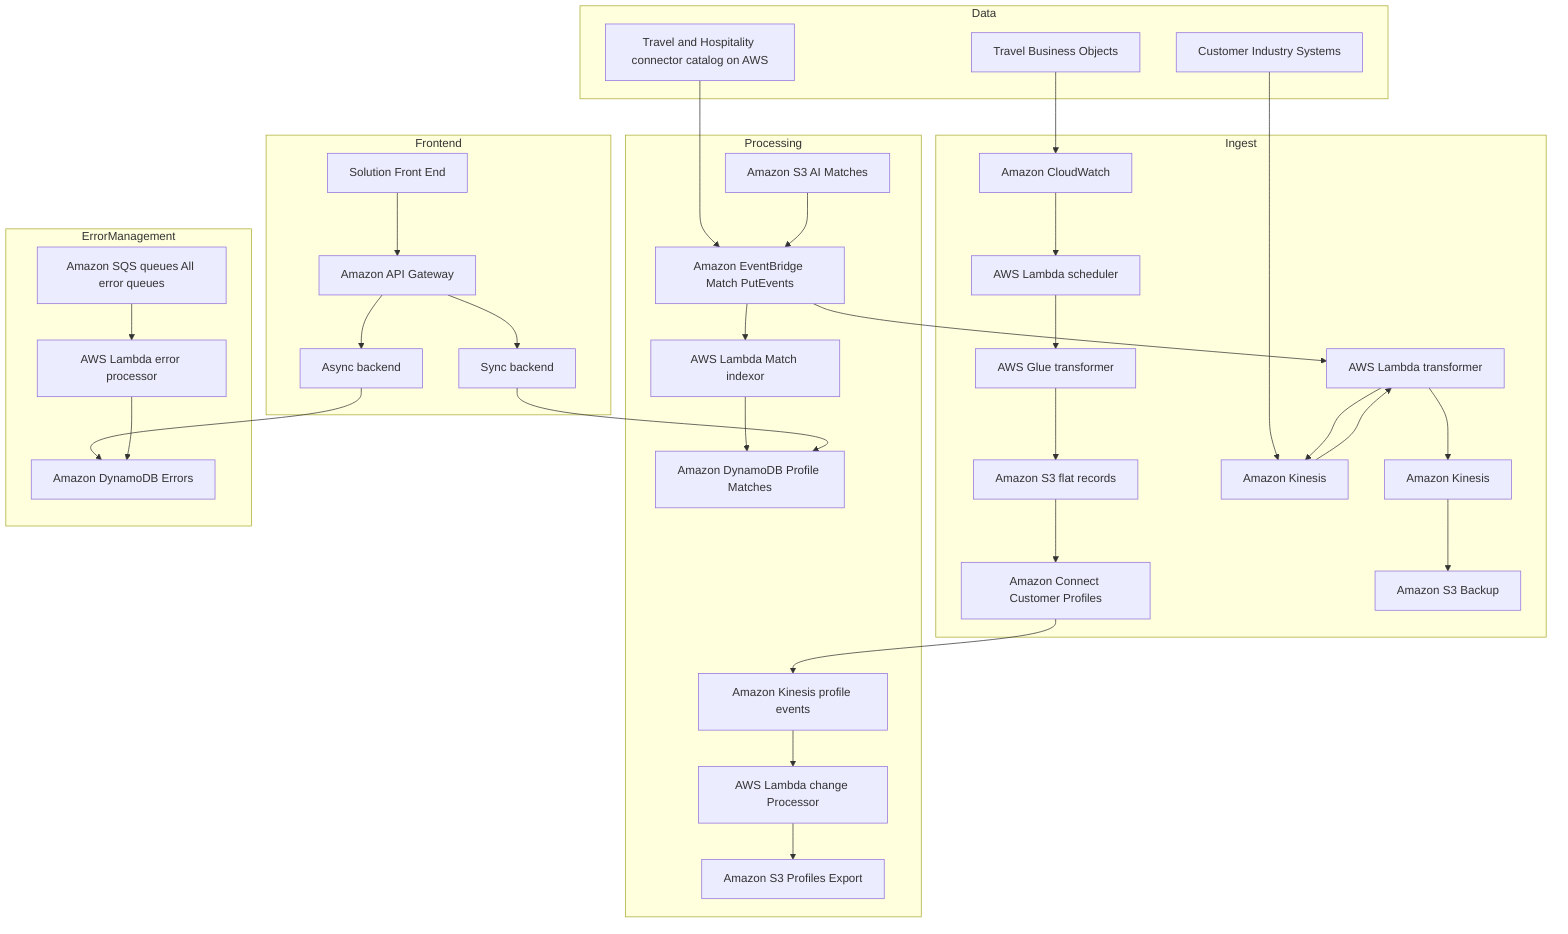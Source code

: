 graph TD
    subgraph Data
        TBO[Travel Business Objects]
        THC[Travel and Hospitality connector catalog on AWS]
        CIS[Customer Industry Systems]
    end

    subgraph Ingest
        ACW[Amazon CloudWatch]
        AWSLambda1[AWS Lambda scheduler]
        AWSGlue[AWS Glue transformer]
        AmazonS3[Amazon S3 flat records]
        AmazonConnect[Amazon Connect Customer Profiles]
        AmazonKinesis1[Amazon Kinesis]
        AWSLambda2[AWS Lambda transformer]
        AmazonKinesis2[Amazon Kinesis]
        AmazonS3Backup[Amazon S3 Backup]
    end

    subgraph Processing
        AmazonS3AI[Amazon S3 AI Matches]
        AmazonEventBridge[Amazon EventBridge Match PutEvents]
        AWSLambda3[AWS Lambda Match indexor]
        AmazonDynamoDB1[Amazon DynamoDB Profile Matches]
        AmazonKinesis3[Amazon Kinesis profile events]
        AWSLambda4[AWS Lambda change Processor]
        AmazonS3Export[Amazon S3 Profiles Export]
    end

    subgraph Frontend
        SolutionFrontEnd[Solution Front End]
        AmazonAPIGateway[Amazon API Gateway]
        SyncBackend[Sync backend]
        AsyncBackend[Async backend]
    end

    subgraph ErrorManagement
        AmazonSQSAllErrors[Amazon SQS queues All error queues]
        AWSLambdaError[AWS Lambda error processor]
        AmazonDynamoDBErrors[Amazon DynamoDB Errors]
    end

    TBO --> ACW
    THC --> AmazonEventBridge
    CIS --> AmazonKinesis1

    ACW --> AWSLambda1
    AWSLambda1 --> AWSGlue
    AWSGlue --> AmazonS3
    AmazonS3 --> AmazonConnect
    
    AmazonEventBridge --> AWSLambda2
    AWSLambda2 --> AmazonKinesis1
    AmazonKinesis1 --> AWSLambda2
    AWSLambda2 --> AmazonKinesis2
    AmazonKinesis2 --> AmazonS3Backup

    AmazonConnect --> AmazonKinesis3
    AmazonKinesis3 --> AWSLambda4
    AWSLambda4 --> AmazonS3Export

    AmazonS3AI --> AmazonEventBridge
    AmazonEventBridge --> AWSLambda3
    AWSLambda3 --> AmazonDynamoDB1

    SolutionFrontEnd --> AmazonAPIGateway
    AmazonAPIGateway --> SyncBackend
    AmazonAPIGateway --> AsyncBackend
    SyncBackend --> AmazonDynamoDB1
    AsyncBackend --> AmazonDynamoDBErrors

    AmazonSQSAllErrors --> AWSLambdaError
    AWSLambdaError --> AmazonDynamoDBErrors